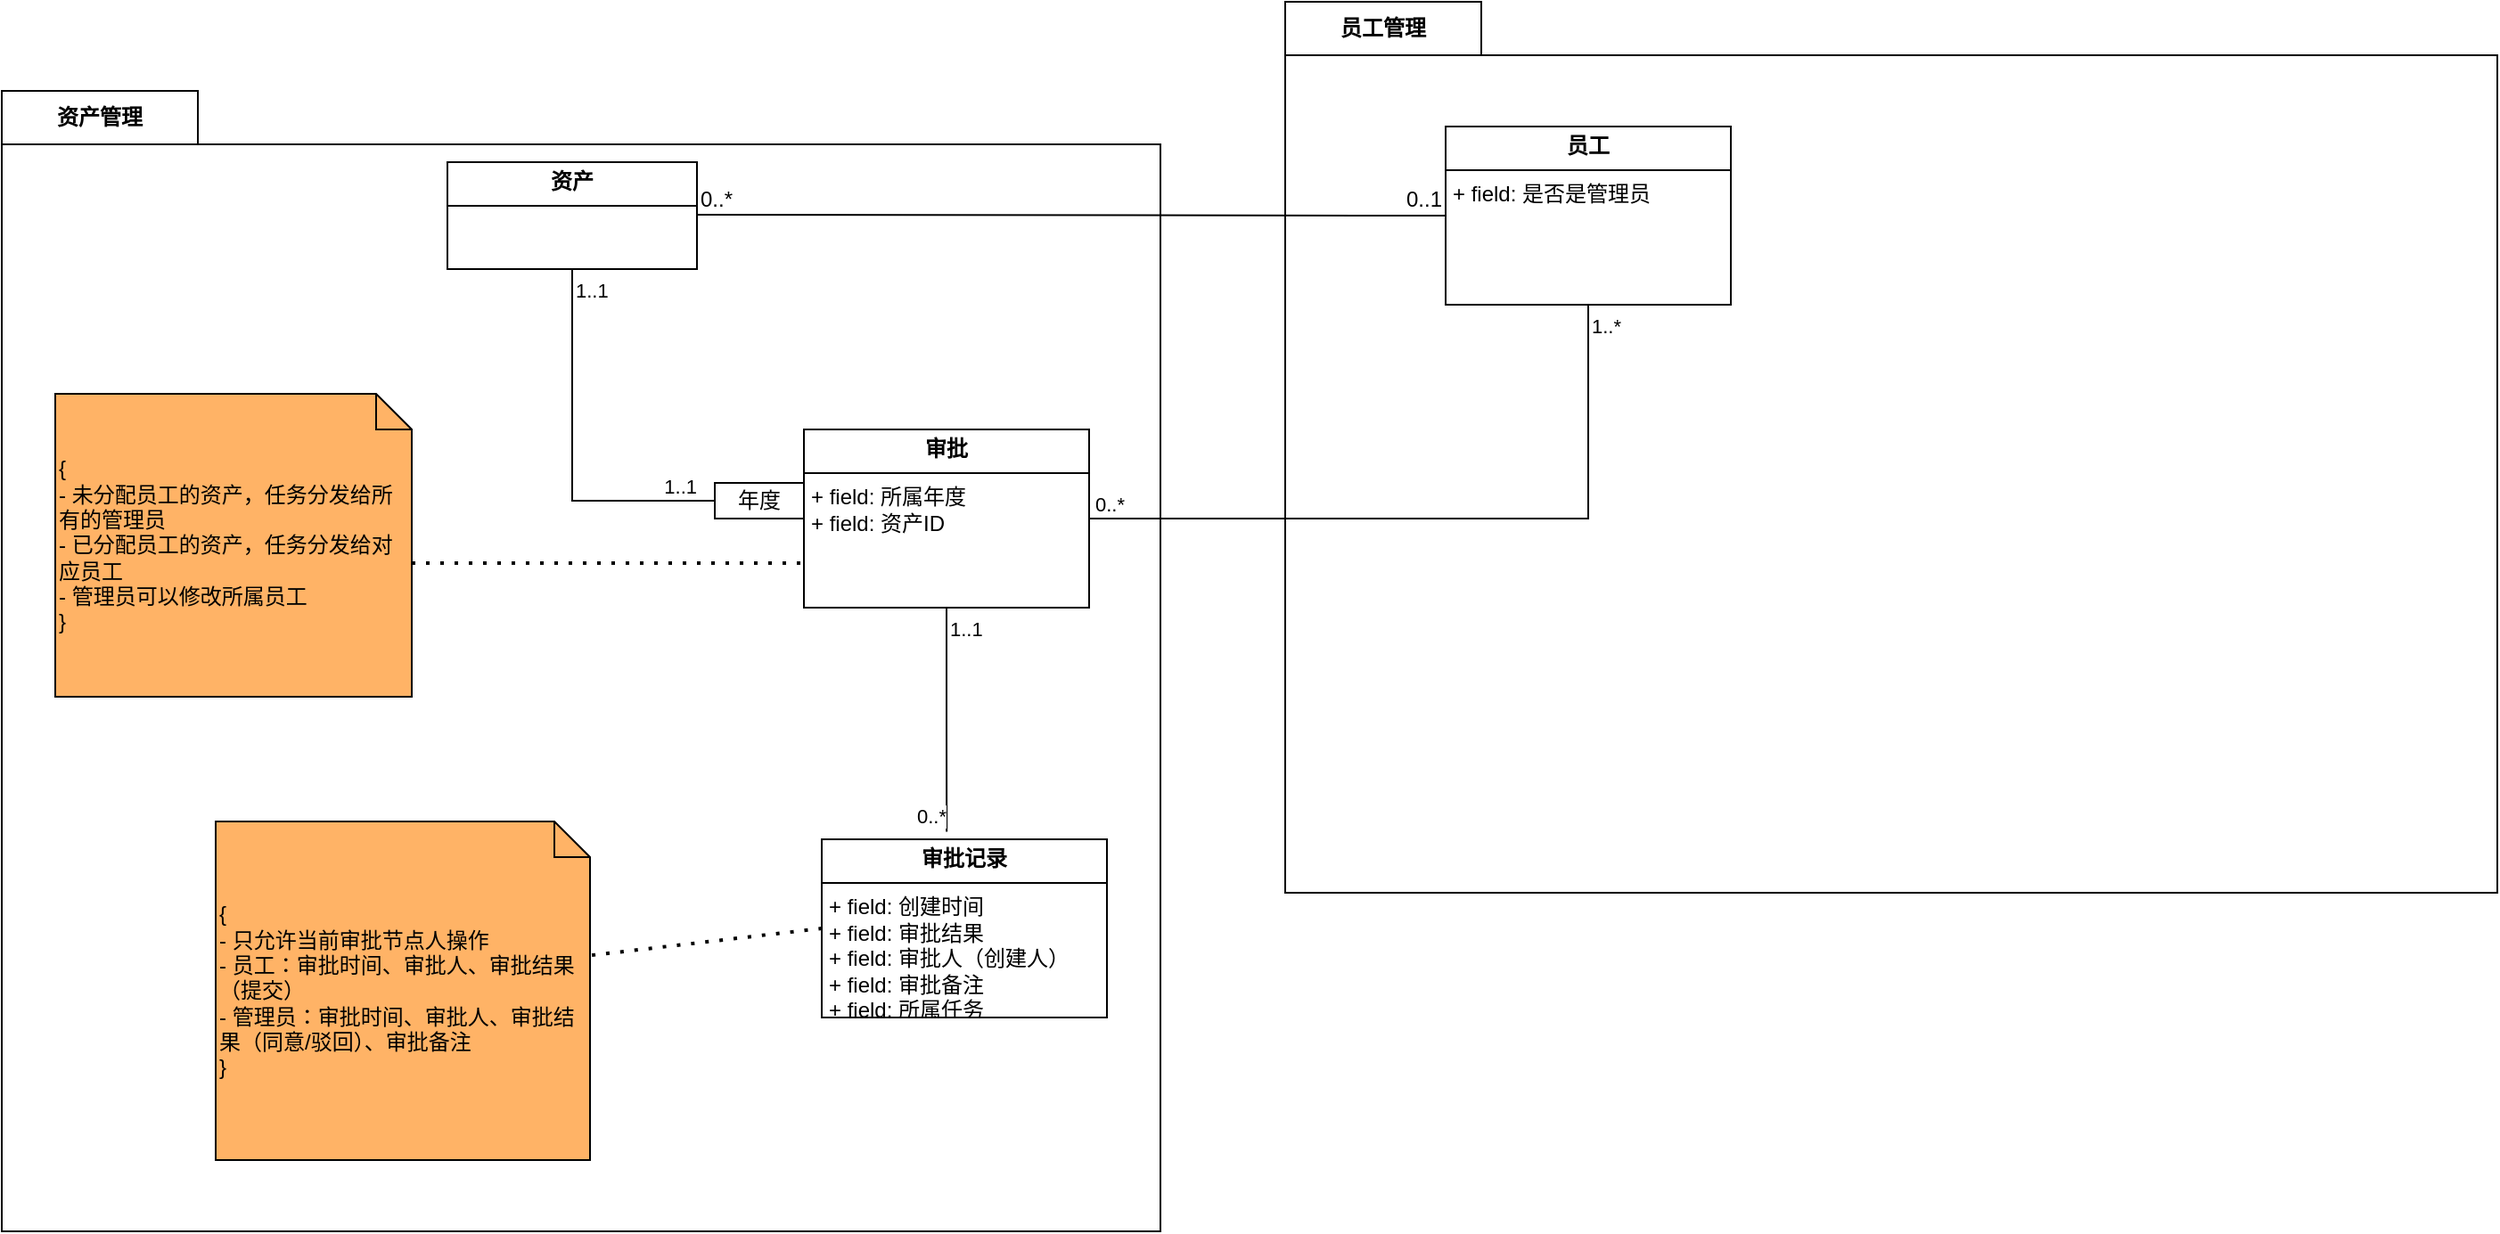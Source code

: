 <mxfile version="24.7.17" pages="2">
  <diagram name="第 1 页" id="HkCXEryovkH5yCkFwr_9">
    <mxGraphModel dx="1461" dy="723" grid="1" gridSize="10" guides="1" tooltips="1" connect="1" arrows="1" fold="1" page="1" pageScale="1" pageWidth="1920" pageHeight="1200" math="0" shadow="0">
      <root>
        <mxCell id="0" />
        <mxCell id="1" parent="0" />
        <mxCell id="a4f9nEHsM2PYJKxp3DLD-5" value="员工管理" style="shape=folder;fontStyle=1;tabWidth=110;tabHeight=30;tabPosition=left;html=1;boundedLbl=1;labelInHeader=1;container=1;collapsible=0;whiteSpace=wrap;" vertex="1" parent="1">
          <mxGeometry x="800" y="380" width="680" height="500" as="geometry" />
        </mxCell>
        <mxCell id="a4f9nEHsM2PYJKxp3DLD-6" value="" style="html=1;strokeColor=none;resizeWidth=1;resizeHeight=1;fillColor=none;part=1;connectable=0;allowArrows=0;deletable=0;whiteSpace=wrap;" vertex="1" parent="a4f9nEHsM2PYJKxp3DLD-5">
          <mxGeometry width="680" height="470" relative="1" as="geometry">
            <mxPoint y="30" as="offset" />
          </mxGeometry>
        </mxCell>
        <mxCell id="C_rzYDeLXKhvqAaN4_oM-1" value="&lt;p style=&quot;text-align: center; margin: 4px 0px 0px;&quot;&gt;&lt;span style=&quot;background-color: initial; text-align: left;&quot;&gt;&lt;b&gt;员工&lt;/b&gt;&lt;/span&gt;&lt;span style=&quot;color: rgba(0, 0, 0, 0); font-family: monospace; font-size: 0px; text-wrap: nowrap; background-color: initial; text-align: left;&quot;&gt;%3CmxGraphModel%3E%3Croot%3E%3CmxCell%20id%3D%220%22%2F%3E%3CmxCell%20id%3D%221%22%20parent%3D%220%22%2F%3E%3CmxCell%20id%3D%222%22%20value%3D%22%26lt%3Bp%20style%3D%26quot%3Bmargin%3A0px%3Bmargin-top%3A4px%3Btext-align%3Acenter%3B%26quot%3B%26gt%3B%26lt%3Bb%26gt%3B%E8%B5%84%E4%BA%A7%26lt%3B%2Fb%26gt%3B%26lt%3B%2Fp%26gt%3B%26lt%3Bhr%20size%3D%26quot%3B1%26quot%3B%20style%3D%26quot%3Bborder-style%3Asolid%3B%26quot%3B%26gt%3B%26lt%3Bdiv%20style%3D%26quot%3Bheight%3A2px%3B%26quot%3B%26gt%3B%26lt%3B%2Fdiv%26gt%3B%22%20style%3D%22verticalAlign%3Dtop%3Balign%3Dleft%3Boverflow%3Dfill%3Bhtml%3D1%3BwhiteSpace%3Dwrap%3B%22%20vertex%3D%221%22%20parent%3D%221%22%3E%3CmxGeometry%20x%3D%22330%22%20y%3D%22470%22%20width%3D%22140%22%20height%3D%2260%22%20as%3D%22geometry%22%2F%3E%3C%2FmxCell%3E%3C%2Froot%3E%3C%2FmxGraphModel%3E&lt;/span&gt;&lt;/p&gt;&lt;hr size=&quot;1&quot; style=&quot;border-style:solid;&quot;&gt;&lt;p style=&quot;margin:0px;margin-left:4px;&quot;&gt;&lt;span style=&quot;background-color: initial;&quot;&gt;+ field: 是否是管理员&lt;/span&gt;&lt;/p&gt;" style="verticalAlign=top;align=left;overflow=fill;html=1;whiteSpace=wrap;" vertex="1" parent="a4f9nEHsM2PYJKxp3DLD-5">
          <mxGeometry x="90" y="70" width="160" height="100" as="geometry" />
        </mxCell>
        <mxCell id="a4f9nEHsM2PYJKxp3DLD-3" value="资产管理" style="shape=folder;fontStyle=1;tabWidth=110;tabHeight=30;tabPosition=left;html=1;boundedLbl=1;labelInHeader=1;container=1;collapsible=0;whiteSpace=wrap;" vertex="1" parent="1">
          <mxGeometry x="80" y="430" width="650" height="640" as="geometry" />
        </mxCell>
        <mxCell id="a4f9nEHsM2PYJKxp3DLD-4" value="" style="html=1;strokeColor=none;resizeWidth=1;resizeHeight=1;fillColor=none;part=1;connectable=0;allowArrows=0;deletable=0;whiteSpace=wrap;" vertex="1" parent="a4f9nEHsM2PYJKxp3DLD-3">
          <mxGeometry width="650" height="610" relative="1" as="geometry">
            <mxPoint y="30" as="offset" />
          </mxGeometry>
        </mxCell>
        <mxCell id="YWx1aCmsJX0AzAvw_LsL-26" value="&lt;p style=&quot;margin:0px;margin-top:4px;text-align:center;&quot;&gt;&lt;b&gt;资产&lt;/b&gt;&lt;/p&gt;&lt;hr size=&quot;1&quot; style=&quot;border-style:solid;&quot;&gt;&lt;div style=&quot;height:2px;&quot;&gt;&lt;/div&gt;" style="verticalAlign=top;align=left;overflow=fill;html=1;whiteSpace=wrap;" parent="1" vertex="1">
          <mxGeometry x="330" y="470" width="140" height="60" as="geometry" />
        </mxCell>
        <mxCell id="YWx1aCmsJX0AzAvw_LsL-31" value="" style="endArrow=none;html=1;rounded=0;entryX=0;entryY=0.5;entryDx=0;entryDy=0;" parent="1" target="C_rzYDeLXKhvqAaN4_oM-1" edge="1">
          <mxGeometry relative="1" as="geometry">
            <mxPoint x="470" y="499.5" as="sourcePoint" />
            <mxPoint x="870" y="500" as="targetPoint" />
          </mxGeometry>
        </mxCell>
        <mxCell id="YWx1aCmsJX0AzAvw_LsL-32" value="0..*" style="resizable=0;html=1;whiteSpace=wrap;align=left;verticalAlign=bottom;" parent="YWx1aCmsJX0AzAvw_LsL-31" connectable="0" vertex="1">
          <mxGeometry x="-1" relative="1" as="geometry" />
        </mxCell>
        <mxCell id="YWx1aCmsJX0AzAvw_LsL-33" value="0..1" style="resizable=0;html=1;whiteSpace=wrap;align=right;verticalAlign=bottom;" parent="YWx1aCmsJX0AzAvw_LsL-31" connectable="0" vertex="1">
          <mxGeometry x="1" relative="1" as="geometry" />
        </mxCell>
        <mxCell id="YWx1aCmsJX0AzAvw_LsL-41" value="&lt;p style=&quot;text-align: center; margin: 4px 0px 0px;&quot;&gt;&lt;span style=&quot;background-color: initial; text-align: left;&quot;&gt;&lt;b&gt;审批&lt;/b&gt;&lt;/span&gt;&lt;span style=&quot;color: rgba(0, 0, 0, 0); font-family: monospace; font-size: 0px; text-wrap: nowrap; background-color: initial; text-align: left;&quot;&gt;%3CmxGraphModel%3E%3Croot%3E%3CmxCell%20id%3D%220%22%2F%3E%3CmxCell%20id%3D%221%22%20parent%3D%220%22%2F%3E%3CmxCell%20id%3D%222%22%20value%3D%22%26lt%3Bp%20style%3D%26quot%3Bmargin%3A0px%3Bmargin-top%3A4px%3Btext-align%3Acenter%3B%26quot%3B%26gt%3B%26lt%3Bb%26gt%3B%E8%B5%84%E4%BA%A7%26lt%3B%2Fb%26gt%3B%26lt%3B%2Fp%26gt%3B%26lt%3Bhr%20size%3D%26quot%3B1%26quot%3B%20style%3D%26quot%3Bborder-style%3Asolid%3B%26quot%3B%26gt%3B%26lt%3Bdiv%20style%3D%26quot%3Bheight%3A2px%3B%26quot%3B%26gt%3B%26lt%3B%2Fdiv%26gt%3B%22%20style%3D%22verticalAlign%3Dtop%3Balign%3Dleft%3Boverflow%3Dfill%3Bhtml%3D1%3BwhiteSpace%3Dwrap%3B%22%20vertex%3D%221%22%20parent%3D%221%22%3E%3CmxGeometry%20x%3D%22330%22%20y%3D%22470%22%20width%3D%22140%22%20height%3D%2260%22%20as%3D%22geometry%22%2F%3E%3C%2FmxCell%3E%3C%2Froot%3E%3C%2FmxGraphModel%3E&lt;/span&gt;&lt;/p&gt;&lt;hr size=&quot;1&quot; style=&quot;border-style:solid;&quot;&gt;&lt;p style=&quot;margin:0px;margin-left:4px;&quot;&gt;&lt;span style=&quot;background-color: initial;&quot;&gt;+ field: 所属年度&lt;/span&gt;&lt;br&gt;&lt;/p&gt;&lt;p style=&quot;margin:0px;margin-left:4px;&quot;&gt;+ field: 资产ID&lt;/p&gt;" style="verticalAlign=top;align=left;overflow=fill;html=1;whiteSpace=wrap;" parent="1" vertex="1">
          <mxGeometry x="530" y="620" width="160" height="100" as="geometry" />
        </mxCell>
        <mxCell id="YWx1aCmsJX0AzAvw_LsL-42" value="" style="endArrow=none;html=1;edgeStyle=orthogonalEdgeStyle;rounded=0;exitX=0.5;exitY=1;exitDx=0;exitDy=0;entryX=0;entryY=0.5;entryDx=0;entryDy=0;" parent="1" source="YWx1aCmsJX0AzAvw_LsL-26" target="YWx1aCmsJX0AzAvw_LsL-52" edge="1">
          <mxGeometry relative="1" as="geometry">
            <mxPoint x="500" y="650" as="sourcePoint" />
            <mxPoint x="430" y="700" as="targetPoint" />
          </mxGeometry>
        </mxCell>
        <mxCell id="YWx1aCmsJX0AzAvw_LsL-43" value="1..1" style="edgeLabel;resizable=0;html=1;align=left;verticalAlign=bottom;" parent="YWx1aCmsJX0AzAvw_LsL-42" connectable="0" vertex="1">
          <mxGeometry x="-1" relative="1" as="geometry">
            <mxPoint y="20" as="offset" />
          </mxGeometry>
        </mxCell>
        <mxCell id="YWx1aCmsJX0AzAvw_LsL-44" value="1..1" style="edgeLabel;resizable=0;html=1;align=right;verticalAlign=bottom;" parent="YWx1aCmsJX0AzAvw_LsL-42" connectable="0" vertex="1">
          <mxGeometry x="1" relative="1" as="geometry">
            <mxPoint x="-10" as="offset" />
          </mxGeometry>
        </mxCell>
        <mxCell id="YWx1aCmsJX0AzAvw_LsL-46" value="&lt;p style=&quot;margin:0px;margin-top:4px;text-align:center;&quot;&gt;&lt;b&gt;审批记录&lt;/b&gt;&lt;/p&gt;&lt;hr size=&quot;1&quot; style=&quot;border-style:solid;&quot;&gt;&lt;p style=&quot;margin:0px;margin-left:4px;&quot;&gt;+ field: 创建时间&lt;/p&gt;&lt;p style=&quot;margin:0px;margin-left:4px;&quot;&gt;+ field: 审批结果&lt;/p&gt;&lt;p style=&quot;margin:0px;margin-left:4px;&quot;&gt;+ field: 审批人（创建人）&lt;/p&gt;&lt;p style=&quot;margin:0px;margin-left:4px;&quot;&gt;+ field: 审批备注&lt;/p&gt;&lt;p style=&quot;margin:0px;margin-left:4px;&quot;&gt;+ field: 所属任务&lt;/p&gt;" style="verticalAlign=top;align=left;overflow=fill;html=1;whiteSpace=wrap;" parent="1" vertex="1">
          <mxGeometry x="540" y="850" width="160" height="100" as="geometry" />
        </mxCell>
        <mxCell id="YWx1aCmsJX0AzAvw_LsL-47" value="" style="endArrow=none;html=1;edgeStyle=orthogonalEdgeStyle;rounded=0;exitX=0.5;exitY=1;exitDx=0;exitDy=0;entryX=0.438;entryY=-0.043;entryDx=0;entryDy=0;entryPerimeter=0;" parent="1" source="YWx1aCmsJX0AzAvw_LsL-41" target="YWx1aCmsJX0AzAvw_LsL-46" edge="1">
          <mxGeometry relative="1" as="geometry">
            <mxPoint x="500" y="650" as="sourcePoint" />
            <mxPoint x="660" y="650" as="targetPoint" />
          </mxGeometry>
        </mxCell>
        <mxCell id="YWx1aCmsJX0AzAvw_LsL-48" value="1..1" style="edgeLabel;resizable=0;html=1;align=left;verticalAlign=bottom;" parent="YWx1aCmsJX0AzAvw_LsL-47" connectable="0" vertex="1">
          <mxGeometry x="-1" relative="1" as="geometry">
            <mxPoint y="20" as="offset" />
          </mxGeometry>
        </mxCell>
        <mxCell id="YWx1aCmsJX0AzAvw_LsL-49" value="0..*" style="edgeLabel;resizable=0;html=1;align=right;verticalAlign=bottom;" parent="YWx1aCmsJX0AzAvw_LsL-47" connectable="0" vertex="1">
          <mxGeometry x="1" relative="1" as="geometry" />
        </mxCell>
        <mxCell id="YWx1aCmsJX0AzAvw_LsL-50" value="{&lt;div&gt;- 只允许当前审批节点人操作&lt;br&gt;&lt;div&gt;&lt;span style=&quot;background-color: initial;&quot;&gt;- 员工：审批时间、审批人、审批结果（提交）&lt;/span&gt;&lt;/div&gt;&lt;div&gt;- 管理员：审批时间、审批人、审批结果（同意/驳回）、审批备注&lt;/div&gt;&lt;div&gt;}&lt;/div&gt;&lt;/div&gt;" style="shape=note;size=20;whiteSpace=wrap;html=1;align=left;fillColor=#FFB366;" parent="1" vertex="1">
          <mxGeometry x="200" y="840" width="210" height="190" as="geometry" />
        </mxCell>
        <mxCell id="YWx1aCmsJX0AzAvw_LsL-51" value="" style="endArrow=none;dashed=1;html=1;dashPattern=1 3;strokeWidth=2;rounded=0;exitX=1.005;exitY=0.395;exitDx=0;exitDy=0;exitPerimeter=0;entryX=0;entryY=0.5;entryDx=0;entryDy=0;" parent="1" source="YWx1aCmsJX0AzAvw_LsL-50" target="YWx1aCmsJX0AzAvw_LsL-46" edge="1">
          <mxGeometry width="50" height="50" relative="1" as="geometry">
            <mxPoint x="430" y="790" as="sourcePoint" />
            <mxPoint x="480" y="740" as="targetPoint" />
          </mxGeometry>
        </mxCell>
        <mxCell id="YWx1aCmsJX0AzAvw_LsL-52" value="年度" style="rounded=0;whiteSpace=wrap;html=1;" parent="1" vertex="1">
          <mxGeometry x="480" y="650" width="50" height="20" as="geometry" />
        </mxCell>
        <mxCell id="YWx1aCmsJX0AzAvw_LsL-60" value="" style="endArrow=none;html=1;edgeStyle=orthogonalEdgeStyle;rounded=0;entryX=1;entryY=0.5;entryDx=0;entryDy=0;exitX=0.5;exitY=1;exitDx=0;exitDy=0;" parent="1" source="C_rzYDeLXKhvqAaN4_oM-1" target="YWx1aCmsJX0AzAvw_LsL-41" edge="1">
          <mxGeometry relative="1" as="geometry">
            <mxPoint x="779.5" y="595" as="sourcePoint" />
            <mxPoint x="859.5" y="725" as="targetPoint" />
          </mxGeometry>
        </mxCell>
        <mxCell id="YWx1aCmsJX0AzAvw_LsL-61" value="1..*" style="edgeLabel;resizable=0;html=1;align=left;verticalAlign=bottom;" parent="YWx1aCmsJX0AzAvw_LsL-60" connectable="0" vertex="1">
          <mxGeometry x="-1" relative="1" as="geometry">
            <mxPoint y="20" as="offset" />
          </mxGeometry>
        </mxCell>
        <mxCell id="YWx1aCmsJX0AzAvw_LsL-62" value="0..*" style="edgeLabel;resizable=0;html=1;align=right;verticalAlign=bottom;" parent="YWx1aCmsJX0AzAvw_LsL-60" connectable="0" vertex="1">
          <mxGeometry x="1" relative="1" as="geometry">
            <mxPoint x="20" as="offset" />
          </mxGeometry>
        </mxCell>
        <mxCell id="YWx1aCmsJX0AzAvw_LsL-63" value="{&lt;div&gt;- 未分配员工的资产，任务分发给所有的管理员&lt;/div&gt;&lt;div&gt;- 已分配员工的资产，任务分发给对应员工&lt;/div&gt;&lt;div&gt;- 管理员可以修改所属员工&lt;br&gt;&lt;div&gt;}&lt;/div&gt;&lt;/div&gt;" style="shape=note;size=20;whiteSpace=wrap;html=1;align=left;fillColor=#FFB366;" parent="1" vertex="1">
          <mxGeometry x="110" y="600" width="200" height="170" as="geometry" />
        </mxCell>
        <mxCell id="YWx1aCmsJX0AzAvw_LsL-65" value="" style="endArrow=none;dashed=1;html=1;dashPattern=1 3;strokeWidth=2;rounded=0;exitX=0;exitY=0;exitDx=200;exitDy=95;exitPerimeter=0;entryX=0;entryY=0.75;entryDx=0;entryDy=0;" parent="1" source="YWx1aCmsJX0AzAvw_LsL-63" target="YWx1aCmsJX0AzAvw_LsL-41" edge="1">
          <mxGeometry width="50" height="50" relative="1" as="geometry">
            <mxPoint x="360" y="740" as="sourcePoint" />
            <mxPoint x="490" y="740" as="targetPoint" />
          </mxGeometry>
        </mxCell>
      </root>
    </mxGraphModel>
  </diagram>
  <diagram id="IWewjX2Lba5OPmslcB_i" name="第 2 页">
    <mxGraphModel dx="1461" dy="723" grid="1" gridSize="10" guides="1" tooltips="1" connect="1" arrows="1" fold="1" page="1" pageScale="1" pageWidth="1920" pageHeight="1200" math="0" shadow="0">
      <root>
        <mxCell id="0" />
        <mxCell id="1" parent="0" />
        <mxCell id="lWn4OPEoiWZtp-ywokHI-43" value="asset" style="shape=table;startSize=30;container=1;collapsible=1;childLayout=tableLayout;fixedRows=1;rowLines=0;fontStyle=1;align=center;resizeLast=1;html=1;" vertex="1" parent="1">
          <mxGeometry x="640" y="60" width="300" height="240" as="geometry" />
        </mxCell>
        <mxCell id="lWn4OPEoiWZtp-ywokHI-44" value="" style="shape=tableRow;horizontal=0;startSize=0;swimlaneHead=0;swimlaneBody=0;fillColor=none;collapsible=0;dropTarget=0;points=[[0,0.5],[1,0.5]];portConstraint=eastwest;top=0;left=0;right=0;bottom=1;" vertex="1" parent="lWn4OPEoiWZtp-ywokHI-43">
          <mxGeometry y="30" width="300" height="30" as="geometry" />
        </mxCell>
        <mxCell id="lWn4OPEoiWZtp-ywokHI-45" value="PK" style="shape=partialRectangle;connectable=0;fillColor=none;top=0;left=0;bottom=0;right=0;fontStyle=1;overflow=hidden;whiteSpace=wrap;html=1;" vertex="1" parent="lWn4OPEoiWZtp-ywokHI-44">
          <mxGeometry width="30" height="30" as="geometry">
            <mxRectangle width="30" height="30" as="alternateBounds" />
          </mxGeometry>
        </mxCell>
        <mxCell id="lWn4OPEoiWZtp-ywokHI-46" value="id" style="shape=partialRectangle;connectable=0;fillColor=none;top=0;left=0;bottom=0;right=0;align=left;spacingLeft=6;fontStyle=5;overflow=hidden;whiteSpace=wrap;html=1;" vertex="1" parent="lWn4OPEoiWZtp-ywokHI-44">
          <mxGeometry x="30" width="270" height="30" as="geometry">
            <mxRectangle width="270" height="30" as="alternateBounds" />
          </mxGeometry>
        </mxCell>
        <mxCell id="lWn4OPEoiWZtp-ywokHI-47" value="" style="shape=tableRow;horizontal=0;startSize=0;swimlaneHead=0;swimlaneBody=0;fillColor=none;collapsible=0;dropTarget=0;points=[[0,0.5],[1,0.5]];portConstraint=eastwest;top=0;left=0;right=0;bottom=0;" vertex="1" parent="lWn4OPEoiWZtp-ywokHI-43">
          <mxGeometry y="60" width="300" height="30" as="geometry" />
        </mxCell>
        <mxCell id="lWn4OPEoiWZtp-ywokHI-48" value="" style="shape=partialRectangle;connectable=0;fillColor=none;top=0;left=0;bottom=0;right=0;editable=1;overflow=hidden;whiteSpace=wrap;html=1;" vertex="1" parent="lWn4OPEoiWZtp-ywokHI-47">
          <mxGeometry width="30" height="30" as="geometry">
            <mxRectangle width="30" height="30" as="alternateBounds" />
          </mxGeometry>
        </mxCell>
        <mxCell id="lWn4OPEoiWZtp-ywokHI-49" value="code&lt;span style=&quot;white-space: pre;&quot;&gt;&#x9;&lt;/span&gt;&lt;span style=&quot;white-space: pre;&quot;&gt;&#x9;&lt;/span&gt;&lt;span style=&quot;white-space: pre;&quot;&gt;&#x9;&lt;/span&gt;varchar(30)&lt;span style=&quot;white-space: pre;&quot;&gt;&#x9;&lt;/span&gt;NOT NULL" style="shape=partialRectangle;connectable=0;fillColor=none;top=0;left=0;bottom=0;right=0;align=left;spacingLeft=6;overflow=hidden;whiteSpace=wrap;html=1;" vertex="1" parent="lWn4OPEoiWZtp-ywokHI-47">
          <mxGeometry x="30" width="270" height="30" as="geometry">
            <mxRectangle width="270" height="30" as="alternateBounds" />
          </mxGeometry>
        </mxCell>
        <mxCell id="lWn4OPEoiWZtp-ywokHI-50" value="" style="shape=tableRow;horizontal=0;startSize=0;swimlaneHead=0;swimlaneBody=0;fillColor=none;collapsible=0;dropTarget=0;points=[[0,0.5],[1,0.5]];portConstraint=eastwest;top=0;left=0;right=0;bottom=0;" vertex="1" parent="lWn4OPEoiWZtp-ywokHI-43">
          <mxGeometry y="90" width="300" height="30" as="geometry" />
        </mxCell>
        <mxCell id="lWn4OPEoiWZtp-ywokHI-51" value="FK" style="shape=partialRectangle;connectable=0;fillColor=none;top=0;left=0;bottom=0;right=0;editable=1;overflow=hidden;whiteSpace=wrap;html=1;" vertex="1" parent="lWn4OPEoiWZtp-ywokHI-50">
          <mxGeometry width="30" height="30" as="geometry">
            <mxRectangle width="30" height="30" as="alternateBounds" />
          </mxGeometry>
        </mxCell>
        <mxCell id="lWn4OPEoiWZtp-ywokHI-52" value="emp_id&lt;span style=&quot;white-space: pre;&quot;&gt;&#x9;&lt;/span&gt;&lt;span style=&quot;white-space: pre;&quot;&gt;&#x9;&lt;/span&gt;&lt;span style=&quot;white-space: pre;&quot;&gt;&#x9;&lt;/span&gt;int&lt;span style=&quot;white-space: pre;&quot;&gt;&#x9;&lt;/span&gt;&lt;span style=&quot;white-space: pre;&quot;&gt;&#x9;&lt;/span&gt;&lt;span style=&quot;white-space: pre;&quot;&gt;&#x9;&lt;/span&gt;NOT NULL" style="shape=partialRectangle;connectable=0;fillColor=none;top=0;left=0;bottom=0;right=0;align=left;spacingLeft=6;overflow=hidden;whiteSpace=wrap;html=1;" vertex="1" parent="lWn4OPEoiWZtp-ywokHI-50">
          <mxGeometry x="30" width="270" height="30" as="geometry">
            <mxRectangle width="270" height="30" as="alternateBounds" />
          </mxGeometry>
        </mxCell>
        <mxCell id="lWn4OPEoiWZtp-ywokHI-62" value="" style="shape=tableRow;horizontal=0;startSize=0;swimlaneHead=0;swimlaneBody=0;fillColor=none;collapsible=0;dropTarget=0;points=[[0,0.5],[1,0.5]];portConstraint=eastwest;top=0;left=0;right=0;bottom=0;" vertex="1" parent="lWn4OPEoiWZtp-ywokHI-43">
          <mxGeometry y="120" width="300" height="30" as="geometry" />
        </mxCell>
        <mxCell id="lWn4OPEoiWZtp-ywokHI-63" value="" style="shape=partialRectangle;connectable=0;fillColor=none;top=0;left=0;bottom=0;right=0;editable=1;overflow=hidden;whiteSpace=wrap;html=1;" vertex="1" parent="lWn4OPEoiWZtp-ywokHI-62">
          <mxGeometry width="30" height="30" as="geometry">
            <mxRectangle width="30" height="30" as="alternateBounds" />
          </mxGeometry>
        </mxCell>
        <mxCell id="lWn4OPEoiWZtp-ywokHI-64" value="created_at&lt;span style=&quot;white-space: pre;&quot;&gt;&#x9;&lt;/span&gt;&lt;span style=&quot;white-space: pre;&quot;&gt;&#x9;&lt;/span&gt;datetime&lt;span style=&quot;white-space: pre;&quot;&gt;&#x9;&lt;/span&gt;&lt;span style=&quot;white-space: pre;&quot;&gt;&#x9;&lt;/span&gt;NOT NULL" style="shape=partialRectangle;connectable=0;fillColor=none;top=0;left=0;bottom=0;right=0;align=left;spacingLeft=6;overflow=hidden;whiteSpace=wrap;html=1;" vertex="1" parent="lWn4OPEoiWZtp-ywokHI-62">
          <mxGeometry x="30" width="270" height="30" as="geometry">
            <mxRectangle width="270" height="30" as="alternateBounds" />
          </mxGeometry>
        </mxCell>
        <mxCell id="lWn4OPEoiWZtp-ywokHI-65" value="" style="shape=tableRow;horizontal=0;startSize=0;swimlaneHead=0;swimlaneBody=0;fillColor=none;collapsible=0;dropTarget=0;points=[[0,0.5],[1,0.5]];portConstraint=eastwest;top=0;left=0;right=0;bottom=0;" vertex="1" parent="lWn4OPEoiWZtp-ywokHI-43">
          <mxGeometry y="150" width="300" height="30" as="geometry" />
        </mxCell>
        <mxCell id="lWn4OPEoiWZtp-ywokHI-66" value="" style="shape=partialRectangle;connectable=0;fillColor=none;top=0;left=0;bottom=0;right=0;editable=1;overflow=hidden;whiteSpace=wrap;html=1;" vertex="1" parent="lWn4OPEoiWZtp-ywokHI-65">
          <mxGeometry width="30" height="30" as="geometry">
            <mxRectangle width="30" height="30" as="alternateBounds" />
          </mxGeometry>
        </mxCell>
        <mxCell id="lWn4OPEoiWZtp-ywokHI-67" value="created_by&lt;span style=&quot;white-space: pre;&quot;&gt;&#x9;&lt;/span&gt;&lt;span style=&quot;white-space: pre;&quot;&gt;&#x9;&lt;/span&gt;int&lt;span style=&quot;white-space: pre;&quot;&gt;&#x9;&lt;/span&gt;&lt;span style=&quot;white-space: pre;&quot;&gt;&#x9;&lt;/span&gt;&lt;span style=&quot;white-space: pre;&quot;&gt;&#x9;&lt;/span&gt;NOT NULL" style="shape=partialRectangle;connectable=0;fillColor=none;top=0;left=0;bottom=0;right=0;align=left;spacingLeft=6;overflow=hidden;whiteSpace=wrap;html=1;" vertex="1" parent="lWn4OPEoiWZtp-ywokHI-65">
          <mxGeometry x="30" width="270" height="30" as="geometry">
            <mxRectangle width="270" height="30" as="alternateBounds" />
          </mxGeometry>
        </mxCell>
        <mxCell id="lWn4OPEoiWZtp-ywokHI-59" value="" style="shape=tableRow;horizontal=0;startSize=0;swimlaneHead=0;swimlaneBody=0;fillColor=none;collapsible=0;dropTarget=0;points=[[0,0.5],[1,0.5]];portConstraint=eastwest;top=0;left=0;right=0;bottom=0;" vertex="1" parent="lWn4OPEoiWZtp-ywokHI-43">
          <mxGeometry y="180" width="300" height="30" as="geometry" />
        </mxCell>
        <mxCell id="lWn4OPEoiWZtp-ywokHI-60" value="" style="shape=partialRectangle;connectable=0;fillColor=none;top=0;left=0;bottom=0;right=0;editable=1;overflow=hidden;whiteSpace=wrap;html=1;" vertex="1" parent="lWn4OPEoiWZtp-ywokHI-59">
          <mxGeometry width="30" height="30" as="geometry">
            <mxRectangle width="30" height="30" as="alternateBounds" />
          </mxGeometry>
        </mxCell>
        <mxCell id="lWn4OPEoiWZtp-ywokHI-61" value="last_updated_at&lt;span style=&quot;white-space: pre;&quot;&gt;&#x9;&lt;/span&gt;datetime" style="shape=partialRectangle;connectable=0;fillColor=none;top=0;left=0;bottom=0;right=0;align=left;spacingLeft=6;overflow=hidden;whiteSpace=wrap;html=1;" vertex="1" parent="lWn4OPEoiWZtp-ywokHI-59">
          <mxGeometry x="30" width="270" height="30" as="geometry">
            <mxRectangle width="270" height="30" as="alternateBounds" />
          </mxGeometry>
        </mxCell>
        <mxCell id="lWn4OPEoiWZtp-ywokHI-53" value="" style="shape=tableRow;horizontal=0;startSize=0;swimlaneHead=0;swimlaneBody=0;fillColor=none;collapsible=0;dropTarget=0;points=[[0,0.5],[1,0.5]];portConstraint=eastwest;top=0;left=0;right=0;bottom=0;" vertex="1" parent="lWn4OPEoiWZtp-ywokHI-43">
          <mxGeometry y="210" width="300" height="30" as="geometry" />
        </mxCell>
        <mxCell id="lWn4OPEoiWZtp-ywokHI-54" value="" style="shape=partialRectangle;connectable=0;fillColor=none;top=0;left=0;bottom=0;right=0;editable=1;overflow=hidden;whiteSpace=wrap;html=1;" vertex="1" parent="lWn4OPEoiWZtp-ywokHI-53">
          <mxGeometry width="30" height="30" as="geometry">
            <mxRectangle width="30" height="30" as="alternateBounds" />
          </mxGeometry>
        </mxCell>
        <mxCell id="lWn4OPEoiWZtp-ywokHI-55" value="last_updated_by&lt;span style=&quot;white-space: pre;&quot;&gt;&#x9;&lt;/span&gt;int" style="shape=partialRectangle;connectable=0;fillColor=none;top=0;left=0;bottom=0;right=0;align=left;spacingLeft=6;overflow=hidden;whiteSpace=wrap;html=1;" vertex="1" parent="lWn4OPEoiWZtp-ywokHI-53">
          <mxGeometry x="30" width="270" height="30" as="geometry">
            <mxRectangle width="270" height="30" as="alternateBounds" />
          </mxGeometry>
        </mxCell>
        <mxCell id="lWn4OPEoiWZtp-ywokHI-56" value="" style="shape=tableRow;horizontal=0;startSize=0;swimlaneHead=0;swimlaneBody=0;fillColor=none;collapsible=0;dropTarget=0;points=[[0,0.5],[1,0.5]];portConstraint=eastwest;top=0;left=0;right=0;bottom=0;" vertex="1" parent="1">
          <mxGeometry x="650" y="200" width="180" height="30" as="geometry" />
        </mxCell>
        <mxCell id="lWn4OPEoiWZtp-ywokHI-57" value="" style="shape=partialRectangle;connectable=0;fillColor=none;top=0;left=0;bottom=0;right=0;editable=1;overflow=hidden;whiteSpace=wrap;html=1;" vertex="1" parent="lWn4OPEoiWZtp-ywokHI-56">
          <mxGeometry width="30" height="30" as="geometry">
            <mxRectangle width="30" height="30" as="alternateBounds" />
          </mxGeometry>
        </mxCell>
        <mxCell id="p6wWL4s2DfsrT_cUfJpf-1" value="emp" style="shape=table;startSize=30;container=1;collapsible=1;childLayout=tableLayout;fixedRows=1;rowLines=0;fontStyle=1;align=center;resizeLast=1;html=1;" vertex="1" parent="1">
          <mxGeometry x="180" y="60" width="300" height="240" as="geometry" />
        </mxCell>
        <mxCell id="p6wWL4s2DfsrT_cUfJpf-2" value="" style="shape=tableRow;horizontal=0;startSize=0;swimlaneHead=0;swimlaneBody=0;fillColor=none;collapsible=0;dropTarget=0;points=[[0,0.5],[1,0.5]];portConstraint=eastwest;top=0;left=0;right=0;bottom=1;" vertex="1" parent="p6wWL4s2DfsrT_cUfJpf-1">
          <mxGeometry y="30" width="300" height="30" as="geometry" />
        </mxCell>
        <mxCell id="p6wWL4s2DfsrT_cUfJpf-3" value="PK" style="shape=partialRectangle;connectable=0;fillColor=none;top=0;left=0;bottom=0;right=0;fontStyle=1;overflow=hidden;whiteSpace=wrap;html=1;" vertex="1" parent="p6wWL4s2DfsrT_cUfJpf-2">
          <mxGeometry width="30" height="30" as="geometry">
            <mxRectangle width="30" height="30" as="alternateBounds" />
          </mxGeometry>
        </mxCell>
        <mxCell id="p6wWL4s2DfsrT_cUfJpf-4" value="id" style="shape=partialRectangle;connectable=0;fillColor=none;top=0;left=0;bottom=0;right=0;align=left;spacingLeft=6;fontStyle=5;overflow=hidden;whiteSpace=wrap;html=1;" vertex="1" parent="p6wWL4s2DfsrT_cUfJpf-2">
          <mxGeometry x="30" width="270" height="30" as="geometry">
            <mxRectangle width="270" height="30" as="alternateBounds" />
          </mxGeometry>
        </mxCell>
        <mxCell id="p6wWL4s2DfsrT_cUfJpf-5" value="" style="shape=tableRow;horizontal=0;startSize=0;swimlaneHead=0;swimlaneBody=0;fillColor=none;collapsible=0;dropTarget=0;points=[[0,0.5],[1,0.5]];portConstraint=eastwest;top=0;left=0;right=0;bottom=0;" vertex="1" parent="p6wWL4s2DfsrT_cUfJpf-1">
          <mxGeometry y="60" width="300" height="30" as="geometry" />
        </mxCell>
        <mxCell id="p6wWL4s2DfsrT_cUfJpf-6" value="" style="shape=partialRectangle;connectable=0;fillColor=none;top=0;left=0;bottom=0;right=0;editable=1;overflow=hidden;whiteSpace=wrap;html=1;" vertex="1" parent="p6wWL4s2DfsrT_cUfJpf-5">
          <mxGeometry width="30" height="30" as="geometry">
            <mxRectangle width="30" height="30" as="alternateBounds" />
          </mxGeometry>
        </mxCell>
        <mxCell id="p6wWL4s2DfsrT_cUfJpf-7" value="username&lt;span style=&quot;white-space: pre;&quot;&gt;&#x9;&lt;/span&gt;&lt;span style=&quot;white-space: pre;&quot;&gt;&#x9;&lt;/span&gt;varchar(30)&lt;span style=&quot;white-space: pre;&quot;&gt;&#x9;&lt;/span&gt;NOT NULL" style="shape=partialRectangle;connectable=0;fillColor=none;top=0;left=0;bottom=0;right=0;align=left;spacingLeft=6;overflow=hidden;whiteSpace=wrap;html=1;" vertex="1" parent="p6wWL4s2DfsrT_cUfJpf-5">
          <mxGeometry x="30" width="270" height="30" as="geometry">
            <mxRectangle width="270" height="30" as="alternateBounds" />
          </mxGeometry>
        </mxCell>
        <mxCell id="p6wWL4s2DfsrT_cUfJpf-8" value="" style="shape=tableRow;horizontal=0;startSize=0;swimlaneHead=0;swimlaneBody=0;fillColor=none;collapsible=0;dropTarget=0;points=[[0,0.5],[1,0.5]];portConstraint=eastwest;top=0;left=0;right=0;bottom=0;" vertex="1" parent="p6wWL4s2DfsrT_cUfJpf-1">
          <mxGeometry y="90" width="300" height="30" as="geometry" />
        </mxCell>
        <mxCell id="p6wWL4s2DfsrT_cUfJpf-9" value="" style="shape=partialRectangle;connectable=0;fillColor=none;top=0;left=0;bottom=0;right=0;editable=1;overflow=hidden;whiteSpace=wrap;html=1;" vertex="1" parent="p6wWL4s2DfsrT_cUfJpf-8">
          <mxGeometry width="30" height="30" as="geometry">
            <mxRectangle width="30" height="30" as="alternateBounds" />
          </mxGeometry>
        </mxCell>
        <mxCell id="p6wWL4s2DfsrT_cUfJpf-10" value="is_admin&lt;span style=&quot;white-space: pre;&quot;&gt;&#x9;&lt;/span&gt;&lt;span style=&quot;white-space: pre;&quot;&gt;&#x9;&lt;/span&gt;&lt;span style=&quot;white-space: pre;&quot;&gt;&#x9;&lt;/span&gt;bool&lt;span style=&quot;white-space: pre;&quot;&gt;&#x9;&lt;/span&gt;&lt;span style=&quot;white-space: pre;&quot;&gt;&#x9;&lt;/span&gt;&lt;span style=&quot;white-space: pre;&quot;&gt;&#x9;&lt;/span&gt;NOT NULL" style="shape=partialRectangle;connectable=0;fillColor=none;top=0;left=0;bottom=0;right=0;align=left;spacingLeft=6;overflow=hidden;whiteSpace=wrap;html=1;" vertex="1" parent="p6wWL4s2DfsrT_cUfJpf-8">
          <mxGeometry x="30" width="270" height="30" as="geometry">
            <mxRectangle width="270" height="30" as="alternateBounds" />
          </mxGeometry>
        </mxCell>
        <mxCell id="p6wWL4s2DfsrT_cUfJpf-11" value="" style="shape=tableRow;horizontal=0;startSize=0;swimlaneHead=0;swimlaneBody=0;fillColor=none;collapsible=0;dropTarget=0;points=[[0,0.5],[1,0.5]];portConstraint=eastwest;top=0;left=0;right=0;bottom=0;" vertex="1" parent="p6wWL4s2DfsrT_cUfJpf-1">
          <mxGeometry y="120" width="300" height="30" as="geometry" />
        </mxCell>
        <mxCell id="p6wWL4s2DfsrT_cUfJpf-12" value="" style="shape=partialRectangle;connectable=0;fillColor=none;top=0;left=0;bottom=0;right=0;editable=1;overflow=hidden;whiteSpace=wrap;html=1;" vertex="1" parent="p6wWL4s2DfsrT_cUfJpf-11">
          <mxGeometry width="30" height="30" as="geometry">
            <mxRectangle width="30" height="30" as="alternateBounds" />
          </mxGeometry>
        </mxCell>
        <mxCell id="p6wWL4s2DfsrT_cUfJpf-13" value="created_at&lt;span style=&quot;white-space: pre;&quot;&gt;&#x9;&lt;/span&gt;&lt;span style=&quot;white-space: pre;&quot;&gt;&#x9;&lt;/span&gt;datetime&lt;span style=&quot;white-space: pre;&quot;&gt;&#x9;&lt;/span&gt;&lt;span style=&quot;white-space: pre;&quot;&gt;&#x9;&lt;/span&gt;NOT NULL" style="shape=partialRectangle;connectable=0;fillColor=none;top=0;left=0;bottom=0;right=0;align=left;spacingLeft=6;overflow=hidden;whiteSpace=wrap;html=1;" vertex="1" parent="p6wWL4s2DfsrT_cUfJpf-11">
          <mxGeometry x="30" width="270" height="30" as="geometry">
            <mxRectangle width="270" height="30" as="alternateBounds" />
          </mxGeometry>
        </mxCell>
        <mxCell id="p6wWL4s2DfsrT_cUfJpf-14" value="" style="shape=tableRow;horizontal=0;startSize=0;swimlaneHead=0;swimlaneBody=0;fillColor=none;collapsible=0;dropTarget=0;points=[[0,0.5],[1,0.5]];portConstraint=eastwest;top=0;left=0;right=0;bottom=0;" vertex="1" parent="p6wWL4s2DfsrT_cUfJpf-1">
          <mxGeometry y="150" width="300" height="30" as="geometry" />
        </mxCell>
        <mxCell id="p6wWL4s2DfsrT_cUfJpf-15" value="" style="shape=partialRectangle;connectable=0;fillColor=none;top=0;left=0;bottom=0;right=0;editable=1;overflow=hidden;whiteSpace=wrap;html=1;" vertex="1" parent="p6wWL4s2DfsrT_cUfJpf-14">
          <mxGeometry width="30" height="30" as="geometry">
            <mxRectangle width="30" height="30" as="alternateBounds" />
          </mxGeometry>
        </mxCell>
        <mxCell id="p6wWL4s2DfsrT_cUfJpf-16" value="created_by&lt;span style=&quot;white-space: pre;&quot;&gt;&#x9;&lt;/span&gt;&lt;span style=&quot;white-space: pre;&quot;&gt;&#x9;&lt;/span&gt;int&lt;span style=&quot;white-space: pre;&quot;&gt;&#x9;&lt;/span&gt;&lt;span style=&quot;white-space: pre;&quot;&gt;&#x9;&lt;/span&gt;&lt;span style=&quot;white-space: pre;&quot;&gt;&#x9;&lt;/span&gt;NOT NULL" style="shape=partialRectangle;connectable=0;fillColor=none;top=0;left=0;bottom=0;right=0;align=left;spacingLeft=6;overflow=hidden;whiteSpace=wrap;html=1;" vertex="1" parent="p6wWL4s2DfsrT_cUfJpf-14">
          <mxGeometry x="30" width="270" height="30" as="geometry">
            <mxRectangle width="270" height="30" as="alternateBounds" />
          </mxGeometry>
        </mxCell>
        <mxCell id="p6wWL4s2DfsrT_cUfJpf-17" value="" style="shape=tableRow;horizontal=0;startSize=0;swimlaneHead=0;swimlaneBody=0;fillColor=none;collapsible=0;dropTarget=0;points=[[0,0.5],[1,0.5]];portConstraint=eastwest;top=0;left=0;right=0;bottom=0;" vertex="1" parent="p6wWL4s2DfsrT_cUfJpf-1">
          <mxGeometry y="180" width="300" height="30" as="geometry" />
        </mxCell>
        <mxCell id="p6wWL4s2DfsrT_cUfJpf-18" value="" style="shape=partialRectangle;connectable=0;fillColor=none;top=0;left=0;bottom=0;right=0;editable=1;overflow=hidden;whiteSpace=wrap;html=1;" vertex="1" parent="p6wWL4s2DfsrT_cUfJpf-17">
          <mxGeometry width="30" height="30" as="geometry">
            <mxRectangle width="30" height="30" as="alternateBounds" />
          </mxGeometry>
        </mxCell>
        <mxCell id="p6wWL4s2DfsrT_cUfJpf-19" value="last_updated_at&lt;span style=&quot;white-space: pre;&quot;&gt;&#x9;&lt;/span&gt;datetime" style="shape=partialRectangle;connectable=0;fillColor=none;top=0;left=0;bottom=0;right=0;align=left;spacingLeft=6;overflow=hidden;whiteSpace=wrap;html=1;" vertex="1" parent="p6wWL4s2DfsrT_cUfJpf-17">
          <mxGeometry x="30" width="270" height="30" as="geometry">
            <mxRectangle width="270" height="30" as="alternateBounds" />
          </mxGeometry>
        </mxCell>
        <mxCell id="p6wWL4s2DfsrT_cUfJpf-20" value="" style="shape=tableRow;horizontal=0;startSize=0;swimlaneHead=0;swimlaneBody=0;fillColor=none;collapsible=0;dropTarget=0;points=[[0,0.5],[1,0.5]];portConstraint=eastwest;top=0;left=0;right=0;bottom=0;" vertex="1" parent="p6wWL4s2DfsrT_cUfJpf-1">
          <mxGeometry y="210" width="300" height="30" as="geometry" />
        </mxCell>
        <mxCell id="p6wWL4s2DfsrT_cUfJpf-21" value="" style="shape=partialRectangle;connectable=0;fillColor=none;top=0;left=0;bottom=0;right=0;editable=1;overflow=hidden;whiteSpace=wrap;html=1;" vertex="1" parent="p6wWL4s2DfsrT_cUfJpf-20">
          <mxGeometry width="30" height="30" as="geometry">
            <mxRectangle width="30" height="30" as="alternateBounds" />
          </mxGeometry>
        </mxCell>
        <mxCell id="p6wWL4s2DfsrT_cUfJpf-22" value="last_updated_by&lt;span style=&quot;white-space: pre;&quot;&gt;&#x9;&lt;/span&gt;int" style="shape=partialRectangle;connectable=0;fillColor=none;top=0;left=0;bottom=0;right=0;align=left;spacingLeft=6;overflow=hidden;whiteSpace=wrap;html=1;" vertex="1" parent="p6wWL4s2DfsrT_cUfJpf-20">
          <mxGeometry x="30" width="270" height="30" as="geometry">
            <mxRectangle width="270" height="30" as="alternateBounds" />
          </mxGeometry>
        </mxCell>
        <mxCell id="p6wWL4s2DfsrT_cUfJpf-26" value="" style="html=1;verticalAlign=bottom;labelBackgroundColor=none;endArrow=block;endFill=1;dashed=1;rounded=0;exitX=0;exitY=0.5;exitDx=0;exitDy=0;entryX=1;entryY=0.5;entryDx=0;entryDy=0;" edge="1" parent="1" source="lWn4OPEoiWZtp-ywokHI-50" target="p6wWL4s2DfsrT_cUfJpf-8">
          <mxGeometry width="160" relative="1" as="geometry">
            <mxPoint x="520" y="310" as="sourcePoint" />
            <mxPoint x="680" y="310" as="targetPoint" />
          </mxGeometry>
        </mxCell>
        <mxCell id="p6wWL4s2DfsrT_cUfJpf-27" value="FK=emp_id" style="edgeLabel;html=1;align=center;verticalAlign=middle;resizable=0;points=[];" vertex="1" connectable="0" parent="p6wWL4s2DfsrT_cUfJpf-26">
          <mxGeometry x="0.047" y="4" relative="1" as="geometry">
            <mxPoint y="-5" as="offset" />
          </mxGeometry>
        </mxCell>
        <mxCell id="zrxuIVLijt50ahrJcNj3-1" value="inv" style="shape=table;startSize=30;container=1;collapsible=1;childLayout=tableLayout;fixedRows=1;rowLines=0;fontStyle=1;align=center;resizeLast=1;html=1;" vertex="1" parent="1">
          <mxGeometry x="630" y="410" width="300" height="330" as="geometry" />
        </mxCell>
        <mxCell id="zrxuIVLijt50ahrJcNj3-2" value="" style="shape=tableRow;horizontal=0;startSize=0;swimlaneHead=0;swimlaneBody=0;fillColor=none;collapsible=0;dropTarget=0;points=[[0,0.5],[1,0.5]];portConstraint=eastwest;top=0;left=0;right=0;bottom=1;" vertex="1" parent="zrxuIVLijt50ahrJcNj3-1">
          <mxGeometry y="30" width="300" height="30" as="geometry" />
        </mxCell>
        <mxCell id="zrxuIVLijt50ahrJcNj3-3" value="PK" style="shape=partialRectangle;connectable=0;fillColor=none;top=0;left=0;bottom=0;right=0;fontStyle=1;overflow=hidden;whiteSpace=wrap;html=1;" vertex="1" parent="zrxuIVLijt50ahrJcNj3-2">
          <mxGeometry width="30" height="30" as="geometry">
            <mxRectangle width="30" height="30" as="alternateBounds" />
          </mxGeometry>
        </mxCell>
        <mxCell id="zrxuIVLijt50ahrJcNj3-4" value="id" style="shape=partialRectangle;connectable=0;fillColor=none;top=0;left=0;bottom=0;right=0;align=left;spacingLeft=6;fontStyle=5;overflow=hidden;whiteSpace=wrap;html=1;" vertex="1" parent="zrxuIVLijt50ahrJcNj3-2">
          <mxGeometry x="30" width="270" height="30" as="geometry">
            <mxRectangle width="270" height="30" as="alternateBounds" />
          </mxGeometry>
        </mxCell>
        <mxCell id="zrxuIVLijt50ahrJcNj3-5" value="" style="shape=tableRow;horizontal=0;startSize=0;swimlaneHead=0;swimlaneBody=0;fillColor=none;collapsible=0;dropTarget=0;points=[[0,0.5],[1,0.5]];portConstraint=eastwest;top=0;left=0;right=0;bottom=0;" vertex="1" parent="zrxuIVLijt50ahrJcNj3-1">
          <mxGeometry y="60" width="300" height="30" as="geometry" />
        </mxCell>
        <mxCell id="zrxuIVLijt50ahrJcNj3-6" value="FK" style="shape=partialRectangle;connectable=0;fillColor=none;top=0;left=0;bottom=0;right=0;editable=1;overflow=hidden;whiteSpace=wrap;html=1;" vertex="1" parent="zrxuIVLijt50ahrJcNj3-5">
          <mxGeometry width="30" height="30" as="geometry">
            <mxRectangle width="30" height="30" as="alternateBounds" />
          </mxGeometry>
        </mxCell>
        <mxCell id="zrxuIVLijt50ahrJcNj3-7" value="asset_id&lt;span style=&quot;white-space: pre;&quot;&gt;&#x9;&lt;/span&gt;&lt;span style=&quot;white-space: pre;&quot;&gt;&#x9;&lt;/span&gt;&lt;span style=&quot;white-space: pre;&quot;&gt;&#x9;&lt;/span&gt;int&lt;span style=&quot;white-space: pre;&quot;&gt;&#x9;&lt;/span&gt;&lt;span style=&quot;white-space: pre;&quot;&gt;&#x9;&lt;/span&gt;&lt;span style=&quot;white-space: pre;&quot;&gt;&#x9;&lt;/span&gt;NOT NULL" style="shape=partialRectangle;connectable=0;fillColor=none;top=0;left=0;bottom=0;right=0;align=left;spacingLeft=6;overflow=hidden;whiteSpace=wrap;html=1;" vertex="1" parent="zrxuIVLijt50ahrJcNj3-5">
          <mxGeometry x="30" width="270" height="30" as="geometry">
            <mxRectangle width="270" height="30" as="alternateBounds" />
          </mxGeometry>
        </mxCell>
        <mxCell id="zrxuIVLijt50ahrJcNj3-8" value="" style="shape=tableRow;horizontal=0;startSize=0;swimlaneHead=0;swimlaneBody=0;fillColor=none;collapsible=0;dropTarget=0;points=[[0,0.5],[1,0.5]];portConstraint=eastwest;top=0;left=0;right=0;bottom=0;" vertex="1" parent="zrxuIVLijt50ahrJcNj3-1">
          <mxGeometry y="90" width="300" height="30" as="geometry" />
        </mxCell>
        <mxCell id="zrxuIVLijt50ahrJcNj3-9" value="FK" style="shape=partialRectangle;connectable=0;fillColor=none;top=0;left=0;bottom=0;right=0;editable=1;overflow=hidden;whiteSpace=wrap;html=1;" vertex="1" parent="zrxuIVLijt50ahrJcNj3-8">
          <mxGeometry width="30" height="30" as="geometry">
            <mxRectangle width="30" height="30" as="alternateBounds" />
          </mxGeometry>
        </mxCell>
        <mxCell id="zrxuIVLijt50ahrJcNj3-10" value="emp_id&lt;span style=&quot;white-space: pre;&quot;&gt;&#x9;&lt;/span&gt;&lt;span style=&quot;white-space: pre;&quot;&gt;&#x9;&lt;/span&gt;&lt;span style=&quot;white-space: pre;&quot;&gt;&#x9;&lt;/span&gt;int&lt;span style=&quot;white-space: pre;&quot;&gt;&#x9;&lt;/span&gt;&lt;span style=&quot;white-space: pre;&quot;&gt;&#x9;&lt;/span&gt;&lt;span style=&quot;white-space: pre;&quot;&gt;&#x9;&lt;/span&gt;NOT NULL" style="shape=partialRectangle;connectable=0;fillColor=none;top=0;left=0;bottom=0;right=0;align=left;spacingLeft=6;overflow=hidden;whiteSpace=wrap;html=1;" vertex="1" parent="zrxuIVLijt50ahrJcNj3-8">
          <mxGeometry x="30" width="270" height="30" as="geometry">
            <mxRectangle width="270" height="30" as="alternateBounds" />
          </mxGeometry>
        </mxCell>
        <mxCell id="Lnba1L2Srj5HPN9HAvB_-5" value="" style="shape=tableRow;horizontal=0;startSize=0;swimlaneHead=0;swimlaneBody=0;fillColor=none;collapsible=0;dropTarget=0;points=[[0,0.5],[1,0.5]];portConstraint=eastwest;top=0;left=0;right=0;bottom=0;" vertex="1" parent="zrxuIVLijt50ahrJcNj3-1">
          <mxGeometry y="120" width="300" height="30" as="geometry" />
        </mxCell>
        <mxCell id="Lnba1L2Srj5HPN9HAvB_-6" value="" style="shape=partialRectangle;connectable=0;fillColor=none;top=0;left=0;bottom=0;right=0;editable=1;overflow=hidden;whiteSpace=wrap;html=1;" vertex="1" parent="Lnba1L2Srj5HPN9HAvB_-5">
          <mxGeometry width="30" height="30" as="geometry">
            <mxRectangle width="30" height="30" as="alternateBounds" />
          </mxGeometry>
        </mxCell>
        <mxCell id="Lnba1L2Srj5HPN9HAvB_-7" value="year&lt;span style=&quot;white-space: pre;&quot;&gt;&#x9;&lt;/span&gt;&lt;span style=&quot;white-space: pre;&quot;&gt;&#x9;&lt;span style=&quot;white-space: pre;&quot;&gt;&#x9;&lt;/span&gt;&lt;span style=&quot;white-space: pre;&quot;&gt;&#x9;&lt;/span&gt;&lt;/span&gt;int&lt;span style=&quot;white-space: pre;&quot;&gt;&#x9;&lt;/span&gt;&lt;span style=&quot;white-space: pre;&quot;&gt;&#x9;&lt;/span&gt;&lt;span style=&quot;white-space: pre;&quot;&gt;&#x9;&lt;/span&gt;NOT NULL" style="shape=partialRectangle;connectable=0;fillColor=none;top=0;left=0;bottom=0;right=0;align=left;spacingLeft=6;overflow=hidden;whiteSpace=wrap;html=1;" vertex="1" parent="Lnba1L2Srj5HPN9HAvB_-5">
          <mxGeometry x="30" width="270" height="30" as="geometry">
            <mxRectangle width="270" height="30" as="alternateBounds" />
          </mxGeometry>
        </mxCell>
        <mxCell id="ad80s8pV7bBv7V7fHtdx-1" value="" style="shape=tableRow;horizontal=0;startSize=0;swimlaneHead=0;swimlaneBody=0;fillColor=none;collapsible=0;dropTarget=0;points=[[0,0.5],[1,0.5]];portConstraint=eastwest;top=0;left=0;right=0;bottom=0;" vertex="1" parent="zrxuIVLijt50ahrJcNj3-1">
          <mxGeometry y="150" width="300" height="30" as="geometry" />
        </mxCell>
        <mxCell id="ad80s8pV7bBv7V7fHtdx-2" value="" style="shape=partialRectangle;connectable=0;fillColor=none;top=0;left=0;bottom=0;right=0;editable=1;overflow=hidden;whiteSpace=wrap;html=1;" vertex="1" parent="ad80s8pV7bBv7V7fHtdx-1">
          <mxGeometry width="30" height="30" as="geometry">
            <mxRectangle width="30" height="30" as="alternateBounds" />
          </mxGeometry>
        </mxCell>
        <mxCell id="ad80s8pV7bBv7V7fHtdx-3" value="emp_id&lt;span style=&quot;white-space: pre;&quot;&gt;&#x9;&lt;/span&gt;&lt;span style=&quot;white-space: pre;&quot;&gt;&#x9;&lt;span style=&quot;white-space: pre;&quot;&gt;&#x9;&lt;/span&gt;&lt;/span&gt;int&lt;span style=&quot;white-space: pre;&quot;&gt;&#x9;&lt;/span&gt;&lt;span style=&quot;white-space: pre;&quot;&gt;&#x9;&lt;/span&gt;&lt;span style=&quot;white-space: pre;&quot;&gt;&#x9;&lt;/span&gt;NOT NULL" style="shape=partialRectangle;connectable=0;fillColor=none;top=0;left=0;bottom=0;right=0;align=left;spacingLeft=6;overflow=hidden;whiteSpace=wrap;html=1;" vertex="1" parent="ad80s8pV7bBv7V7fHtdx-1">
          <mxGeometry x="30" width="270" height="30" as="geometry">
            <mxRectangle width="270" height="30" as="alternateBounds" />
          </mxGeometry>
        </mxCell>
        <mxCell id="ZXNtzU8NhBcZj864qHvz-1" value="" style="shape=tableRow;horizontal=0;startSize=0;swimlaneHead=0;swimlaneBody=0;fillColor=none;collapsible=0;dropTarget=0;points=[[0,0.5],[1,0.5]];portConstraint=eastwest;top=0;left=0;right=0;bottom=0;" vertex="1" parent="zrxuIVLijt50ahrJcNj3-1">
          <mxGeometry y="180" width="300" height="30" as="geometry" />
        </mxCell>
        <mxCell id="ZXNtzU8NhBcZj864qHvz-2" value="" style="shape=partialRectangle;connectable=0;fillColor=none;top=0;left=0;bottom=0;right=0;editable=1;overflow=hidden;whiteSpace=wrap;html=1;" vertex="1" parent="ZXNtzU8NhBcZj864qHvz-1">
          <mxGeometry width="30" height="30" as="geometry">
            <mxRectangle width="30" height="30" as="alternateBounds" />
          </mxGeometry>
        </mxCell>
        <mxCell id="ZXNtzU8NhBcZj864qHvz-3" value="status&lt;span style=&quot;white-space: pre;&quot;&gt;&#x9;&lt;/span&gt;&lt;span style=&quot;white-space: pre;&quot;&gt;&#x9;&lt;span style=&quot;white-space: pre;&quot;&gt;&#x9;&lt;/span&gt;&lt;/span&gt;int&lt;span style=&quot;white-space: pre;&quot;&gt;&#x9;&lt;/span&gt;&lt;span style=&quot;white-space: pre;&quot;&gt;&#x9;&lt;/span&gt;&lt;span style=&quot;white-space: pre;&quot;&gt;&#x9;&lt;/span&gt;NOT NULL" style="shape=partialRectangle;connectable=0;fillColor=none;top=0;left=0;bottom=0;right=0;align=left;spacingLeft=6;overflow=hidden;whiteSpace=wrap;html=1;" vertex="1" parent="ZXNtzU8NhBcZj864qHvz-1">
          <mxGeometry x="30" width="270" height="30" as="geometry">
            <mxRectangle width="270" height="30" as="alternateBounds" />
          </mxGeometry>
        </mxCell>
        <mxCell id="zrxuIVLijt50ahrJcNj3-11" value="" style="shape=tableRow;horizontal=0;startSize=0;swimlaneHead=0;swimlaneBody=0;fillColor=none;collapsible=0;dropTarget=0;points=[[0,0.5],[1,0.5]];portConstraint=eastwest;top=0;left=0;right=0;bottom=0;" vertex="1" parent="zrxuIVLijt50ahrJcNj3-1">
          <mxGeometry y="210" width="300" height="30" as="geometry" />
        </mxCell>
        <mxCell id="zrxuIVLijt50ahrJcNj3-12" value="" style="shape=partialRectangle;connectable=0;fillColor=none;top=0;left=0;bottom=0;right=0;editable=1;overflow=hidden;whiteSpace=wrap;html=1;" vertex="1" parent="zrxuIVLijt50ahrJcNj3-11">
          <mxGeometry width="30" height="30" as="geometry">
            <mxRectangle width="30" height="30" as="alternateBounds" />
          </mxGeometry>
        </mxCell>
        <mxCell id="zrxuIVLijt50ahrJcNj3-13" value="created_at&lt;span style=&quot;white-space: pre;&quot;&gt;&#x9;&lt;/span&gt;&lt;span style=&quot;white-space: pre;&quot;&gt;&#x9;&lt;/span&gt;datetime&lt;span style=&quot;white-space: pre;&quot;&gt;&#x9;&lt;/span&gt;&lt;span style=&quot;white-space: pre;&quot;&gt;&#x9;&lt;/span&gt;NOT NULL" style="shape=partialRectangle;connectable=0;fillColor=none;top=0;left=0;bottom=0;right=0;align=left;spacingLeft=6;overflow=hidden;whiteSpace=wrap;html=1;" vertex="1" parent="zrxuIVLijt50ahrJcNj3-11">
          <mxGeometry x="30" width="270" height="30" as="geometry">
            <mxRectangle width="270" height="30" as="alternateBounds" />
          </mxGeometry>
        </mxCell>
        <mxCell id="zrxuIVLijt50ahrJcNj3-14" value="" style="shape=tableRow;horizontal=0;startSize=0;swimlaneHead=0;swimlaneBody=0;fillColor=none;collapsible=0;dropTarget=0;points=[[0,0.5],[1,0.5]];portConstraint=eastwest;top=0;left=0;right=0;bottom=0;" vertex="1" parent="zrxuIVLijt50ahrJcNj3-1">
          <mxGeometry y="240" width="300" height="30" as="geometry" />
        </mxCell>
        <mxCell id="zrxuIVLijt50ahrJcNj3-15" value="" style="shape=partialRectangle;connectable=0;fillColor=none;top=0;left=0;bottom=0;right=0;editable=1;overflow=hidden;whiteSpace=wrap;html=1;" vertex="1" parent="zrxuIVLijt50ahrJcNj3-14">
          <mxGeometry width="30" height="30" as="geometry">
            <mxRectangle width="30" height="30" as="alternateBounds" />
          </mxGeometry>
        </mxCell>
        <mxCell id="zrxuIVLijt50ahrJcNj3-16" value="created_by&lt;span style=&quot;white-space: pre;&quot;&gt;&#x9;&lt;/span&gt;&lt;span style=&quot;white-space: pre;&quot;&gt;&#x9;&lt;/span&gt;int&lt;span style=&quot;white-space: pre;&quot;&gt;&#x9;&lt;/span&gt;&lt;span style=&quot;white-space: pre;&quot;&gt;&#x9;&lt;/span&gt;&lt;span style=&quot;white-space: pre;&quot;&gt;&#x9;&lt;/span&gt;NOT NULL" style="shape=partialRectangle;connectable=0;fillColor=none;top=0;left=0;bottom=0;right=0;align=left;spacingLeft=6;overflow=hidden;whiteSpace=wrap;html=1;" vertex="1" parent="zrxuIVLijt50ahrJcNj3-14">
          <mxGeometry x="30" width="270" height="30" as="geometry">
            <mxRectangle width="270" height="30" as="alternateBounds" />
          </mxGeometry>
        </mxCell>
        <mxCell id="zrxuIVLijt50ahrJcNj3-17" value="" style="shape=tableRow;horizontal=0;startSize=0;swimlaneHead=0;swimlaneBody=0;fillColor=none;collapsible=0;dropTarget=0;points=[[0,0.5],[1,0.5]];portConstraint=eastwest;top=0;left=0;right=0;bottom=0;" vertex="1" parent="zrxuIVLijt50ahrJcNj3-1">
          <mxGeometry y="270" width="300" height="30" as="geometry" />
        </mxCell>
        <mxCell id="zrxuIVLijt50ahrJcNj3-18" value="" style="shape=partialRectangle;connectable=0;fillColor=none;top=0;left=0;bottom=0;right=0;editable=1;overflow=hidden;whiteSpace=wrap;html=1;" vertex="1" parent="zrxuIVLijt50ahrJcNj3-17">
          <mxGeometry width="30" height="30" as="geometry">
            <mxRectangle width="30" height="30" as="alternateBounds" />
          </mxGeometry>
        </mxCell>
        <mxCell id="zrxuIVLijt50ahrJcNj3-19" value="last_updated_at&lt;span style=&quot;white-space: pre;&quot;&gt;&#x9;&lt;/span&gt;datetime" style="shape=partialRectangle;connectable=0;fillColor=none;top=0;left=0;bottom=0;right=0;align=left;spacingLeft=6;overflow=hidden;whiteSpace=wrap;html=1;" vertex="1" parent="zrxuIVLijt50ahrJcNj3-17">
          <mxGeometry x="30" width="270" height="30" as="geometry">
            <mxRectangle width="270" height="30" as="alternateBounds" />
          </mxGeometry>
        </mxCell>
        <mxCell id="zrxuIVLijt50ahrJcNj3-20" value="" style="shape=tableRow;horizontal=0;startSize=0;swimlaneHead=0;swimlaneBody=0;fillColor=none;collapsible=0;dropTarget=0;points=[[0,0.5],[1,0.5]];portConstraint=eastwest;top=0;left=0;right=0;bottom=0;" vertex="1" parent="zrxuIVLijt50ahrJcNj3-1">
          <mxGeometry y="300" width="300" height="30" as="geometry" />
        </mxCell>
        <mxCell id="zrxuIVLijt50ahrJcNj3-21" value="" style="shape=partialRectangle;connectable=0;fillColor=none;top=0;left=0;bottom=0;right=0;editable=1;overflow=hidden;whiteSpace=wrap;html=1;" vertex="1" parent="zrxuIVLijt50ahrJcNj3-20">
          <mxGeometry width="30" height="30" as="geometry">
            <mxRectangle width="30" height="30" as="alternateBounds" />
          </mxGeometry>
        </mxCell>
        <mxCell id="zrxuIVLijt50ahrJcNj3-22" value="last_updated_by&lt;span style=&quot;white-space: pre;&quot;&gt;&#x9;&lt;/span&gt;int" style="shape=partialRectangle;connectable=0;fillColor=none;top=0;left=0;bottom=0;right=0;align=left;spacingLeft=6;overflow=hidden;whiteSpace=wrap;html=1;" vertex="1" parent="zrxuIVLijt50ahrJcNj3-20">
          <mxGeometry x="30" width="270" height="30" as="geometry">
            <mxRectangle width="270" height="30" as="alternateBounds" />
          </mxGeometry>
        </mxCell>
        <mxCell id="Lnba1L2Srj5HPN9HAvB_-1" value="" style="html=1;verticalAlign=bottom;labelBackgroundColor=none;endArrow=block;endFill=1;dashed=1;rounded=0;exitX=0;exitY=0.5;exitDx=0;exitDy=0;entryX=0.451;entryY=0.956;entryDx=0;entryDy=0;entryPerimeter=0;" edge="1" parent="1" source="zrxuIVLijt50ahrJcNj3-8" target="p6wWL4s2DfsrT_cUfJpf-20">
          <mxGeometry width="160" relative="1" as="geometry">
            <mxPoint x="500" y="460" as="sourcePoint" />
            <mxPoint x="340" y="460" as="targetPoint" />
            <Array as="points">
              <mxPoint x="315" y="515" />
            </Array>
          </mxGeometry>
        </mxCell>
        <mxCell id="Lnba1L2Srj5HPN9HAvB_-2" value="FK=emp_id" style="edgeLabel;html=1;align=center;verticalAlign=middle;resizable=0;points=[];" vertex="1" connectable="0" parent="Lnba1L2Srj5HPN9HAvB_-1">
          <mxGeometry x="0.047" y="4" relative="1" as="geometry">
            <mxPoint y="-5" as="offset" />
          </mxGeometry>
        </mxCell>
        <mxCell id="Lnba1L2Srj5HPN9HAvB_-3" value="" style="html=1;verticalAlign=bottom;labelBackgroundColor=none;endArrow=block;endFill=1;dashed=1;rounded=0;exitX=0.5;exitY=0;exitDx=0;exitDy=0;entryX=0.468;entryY=0.989;entryDx=0;entryDy=0;entryPerimeter=0;" edge="1" parent="1" source="zrxuIVLijt50ahrJcNj3-1" target="lWn4OPEoiWZtp-ywokHI-53">
          <mxGeometry width="160" relative="1" as="geometry">
            <mxPoint x="670" y="340" as="sourcePoint" />
            <mxPoint x="510" y="340" as="targetPoint" />
          </mxGeometry>
        </mxCell>
        <mxCell id="Lnba1L2Srj5HPN9HAvB_-4" value="FK=asset_id" style="edgeLabel;html=1;align=center;verticalAlign=middle;resizable=0;points=[];" vertex="1" connectable="0" parent="Lnba1L2Srj5HPN9HAvB_-3">
          <mxGeometry x="0.047" y="4" relative="1" as="geometry">
            <mxPoint y="-5" as="offset" />
          </mxGeometry>
        </mxCell>
        <mxCell id="CP4nlYEcxB0U86jdG9du-1" value="inv_record" style="shape=table;startSize=30;container=1;collapsible=1;childLayout=tableLayout;fixedRows=1;rowLines=0;fontStyle=1;align=center;resizeLast=1;html=1;" vertex="1" parent="1">
          <mxGeometry x="1150" y="410" width="300" height="270" as="geometry" />
        </mxCell>
        <mxCell id="CP4nlYEcxB0U86jdG9du-2" value="" style="shape=tableRow;horizontal=0;startSize=0;swimlaneHead=0;swimlaneBody=0;fillColor=none;collapsible=0;dropTarget=0;points=[[0,0.5],[1,0.5]];portConstraint=eastwest;top=0;left=0;right=0;bottom=1;" vertex="1" parent="CP4nlYEcxB0U86jdG9du-1">
          <mxGeometry y="30" width="300" height="30" as="geometry" />
        </mxCell>
        <mxCell id="CP4nlYEcxB0U86jdG9du-3" value="PK" style="shape=partialRectangle;connectable=0;fillColor=none;top=0;left=0;bottom=0;right=0;fontStyle=1;overflow=hidden;whiteSpace=wrap;html=1;" vertex="1" parent="CP4nlYEcxB0U86jdG9du-2">
          <mxGeometry width="30" height="30" as="geometry">
            <mxRectangle width="30" height="30" as="alternateBounds" />
          </mxGeometry>
        </mxCell>
        <mxCell id="CP4nlYEcxB0U86jdG9du-4" value="id" style="shape=partialRectangle;connectable=0;fillColor=none;top=0;left=0;bottom=0;right=0;align=left;spacingLeft=6;fontStyle=5;overflow=hidden;whiteSpace=wrap;html=1;" vertex="1" parent="CP4nlYEcxB0U86jdG9du-2">
          <mxGeometry x="30" width="270" height="30" as="geometry">
            <mxRectangle width="270" height="30" as="alternateBounds" />
          </mxGeometry>
        </mxCell>
        <mxCell id="CP4nlYEcxB0U86jdG9du-5" value="" style="shape=tableRow;horizontal=0;startSize=0;swimlaneHead=0;swimlaneBody=0;fillColor=none;collapsible=0;dropTarget=0;points=[[0,0.5],[1,0.5]];portConstraint=eastwest;top=0;left=0;right=0;bottom=0;" vertex="1" parent="CP4nlYEcxB0U86jdG9du-1">
          <mxGeometry y="60" width="300" height="30" as="geometry" />
        </mxCell>
        <mxCell id="CP4nlYEcxB0U86jdG9du-6" value="FK" style="shape=partialRectangle;connectable=0;fillColor=none;top=0;left=0;bottom=0;right=0;editable=1;overflow=hidden;whiteSpace=wrap;html=1;" vertex="1" parent="CP4nlYEcxB0U86jdG9du-5">
          <mxGeometry width="30" height="30" as="geometry">
            <mxRectangle width="30" height="30" as="alternateBounds" />
          </mxGeometry>
        </mxCell>
        <mxCell id="CP4nlYEcxB0U86jdG9du-7" value="inv_id&lt;span style=&quot;white-space: pre;&quot;&gt;&#x9;&lt;/span&gt;&lt;span style=&quot;white-space: pre;&quot;&gt;&#x9;&lt;/span&gt;&lt;span style=&quot;white-space: pre;&quot;&gt;&#x9;&lt;/span&gt;int&lt;span style=&quot;white-space: pre;&quot;&gt;&#x9;&lt;/span&gt;&lt;span style=&quot;white-space: pre;&quot;&gt;&#x9;&lt;/span&gt;&lt;span style=&quot;white-space: pre;&quot;&gt;&#x9;&lt;/span&gt;NOT NULL" style="shape=partialRectangle;connectable=0;fillColor=none;top=0;left=0;bottom=0;right=0;align=left;spacingLeft=6;overflow=hidden;whiteSpace=wrap;html=1;" vertex="1" parent="CP4nlYEcxB0U86jdG9du-5">
          <mxGeometry x="30" width="270" height="30" as="geometry">
            <mxRectangle width="270" height="30" as="alternateBounds" />
          </mxGeometry>
        </mxCell>
        <mxCell id="VHsVisnrl6YpvO3xiOcI-1" value="" style="shape=tableRow;horizontal=0;startSize=0;swimlaneHead=0;swimlaneBody=0;fillColor=none;collapsible=0;dropTarget=0;points=[[0,0.5],[1,0.5]];portConstraint=eastwest;top=0;left=0;right=0;bottom=0;" vertex="1" parent="CP4nlYEcxB0U86jdG9du-1">
          <mxGeometry y="90" width="300" height="30" as="geometry" />
        </mxCell>
        <mxCell id="VHsVisnrl6YpvO3xiOcI-2" value="" style="shape=partialRectangle;connectable=0;fillColor=none;top=0;left=0;bottom=0;right=0;editable=1;overflow=hidden;whiteSpace=wrap;html=1;" vertex="1" parent="VHsVisnrl6YpvO3xiOcI-1">
          <mxGeometry width="30" height="30" as="geometry">
            <mxRectangle width="30" height="30" as="alternateBounds" />
          </mxGeometry>
        </mxCell>
        <mxCell id="VHsVisnrl6YpvO3xiOcI-3" value="result&lt;span style=&quot;white-space: pre;&quot;&gt;&#x9;&lt;/span&gt;&lt;span style=&quot;white-space: pre;&quot;&gt;&#x9;&lt;/span&gt;&lt;span style=&quot;white-space: pre;&quot;&gt;&#x9;&lt;/span&gt;int&lt;span style=&quot;white-space: pre;&quot;&gt;&#x9;&lt;/span&gt;&lt;span style=&quot;white-space: pre;&quot;&gt;&#x9;&lt;/span&gt;&lt;span style=&quot;white-space: pre;&quot;&gt;&#x9;&lt;/span&gt;NOT NULL" style="shape=partialRectangle;connectable=0;fillColor=none;top=0;left=0;bottom=0;right=0;align=left;spacingLeft=6;overflow=hidden;whiteSpace=wrap;html=1;" vertex="1" parent="VHsVisnrl6YpvO3xiOcI-1">
          <mxGeometry x="30" width="270" height="30" as="geometry">
            <mxRectangle width="270" height="30" as="alternateBounds" />
          </mxGeometry>
        </mxCell>
        <mxCell id="nRwLJ7xizEoUbiV3V7Jp-1" value="" style="shape=tableRow;horizontal=0;startSize=0;swimlaneHead=0;swimlaneBody=0;fillColor=none;collapsible=0;dropTarget=0;points=[[0,0.5],[1,0.5]];portConstraint=eastwest;top=0;left=0;right=0;bottom=0;" vertex="1" parent="CP4nlYEcxB0U86jdG9du-1">
          <mxGeometry y="120" width="300" height="30" as="geometry" />
        </mxCell>
        <mxCell id="nRwLJ7xizEoUbiV3V7Jp-2" value="" style="shape=partialRectangle;connectable=0;fillColor=none;top=0;left=0;bottom=0;right=0;editable=1;overflow=hidden;whiteSpace=wrap;html=1;" vertex="1" parent="nRwLJ7xizEoUbiV3V7Jp-1">
          <mxGeometry width="30" height="30" as="geometry">
            <mxRectangle width="30" height="30" as="alternateBounds" />
          </mxGeometry>
        </mxCell>
        <mxCell id="nRwLJ7xizEoUbiV3V7Jp-3" value="remark&lt;span style=&quot;white-space: pre;&quot;&gt;&#x9;&lt;/span&gt;&lt;span style=&quot;white-space: pre;&quot;&gt;&#x9;&lt;/span&gt;&lt;span style=&quot;white-space: pre;&quot;&gt;&#x9;&lt;/span&gt;text&lt;span style=&quot;white-space: pre;&quot;&gt;&#x9;&lt;/span&gt;&lt;span style=&quot;white-space: pre;&quot;&gt;&#x9;&lt;/span&gt;&lt;span style=&quot;white-space: pre;&quot;&gt;&#x9;&lt;/span&gt;NOT NULL" style="shape=partialRectangle;connectable=0;fillColor=none;top=0;left=0;bottom=0;right=0;align=left;spacingLeft=6;overflow=hidden;whiteSpace=wrap;html=1;" vertex="1" parent="nRwLJ7xizEoUbiV3V7Jp-1">
          <mxGeometry x="30" width="270" height="30" as="geometry">
            <mxRectangle width="270" height="30" as="alternateBounds" />
          </mxGeometry>
        </mxCell>
        <mxCell id="CP4nlYEcxB0U86jdG9du-17" value="" style="shape=tableRow;horizontal=0;startSize=0;swimlaneHead=0;swimlaneBody=0;fillColor=none;collapsible=0;dropTarget=0;points=[[0,0.5],[1,0.5]];portConstraint=eastwest;top=0;left=0;right=0;bottom=0;" vertex="1" parent="CP4nlYEcxB0U86jdG9du-1">
          <mxGeometry y="150" width="300" height="30" as="geometry" />
        </mxCell>
        <mxCell id="CP4nlYEcxB0U86jdG9du-18" value="" style="shape=partialRectangle;connectable=0;fillColor=none;top=0;left=0;bottom=0;right=0;editable=1;overflow=hidden;whiteSpace=wrap;html=1;" vertex="1" parent="CP4nlYEcxB0U86jdG9du-17">
          <mxGeometry width="30" height="30" as="geometry">
            <mxRectangle width="30" height="30" as="alternateBounds" />
          </mxGeometry>
        </mxCell>
        <mxCell id="CP4nlYEcxB0U86jdG9du-19" value="created_at&lt;span style=&quot;white-space: pre;&quot;&gt;&#x9;&lt;/span&gt;&lt;span style=&quot;white-space: pre;&quot;&gt;&#x9;&lt;/span&gt;datetime&lt;span style=&quot;white-space: pre;&quot;&gt;&#x9;&lt;/span&gt;&lt;span style=&quot;white-space: pre;&quot;&gt;&#x9;&lt;/span&gt;NOT NULL" style="shape=partialRectangle;connectable=0;fillColor=none;top=0;left=0;bottom=0;right=0;align=left;spacingLeft=6;overflow=hidden;whiteSpace=wrap;html=1;" vertex="1" parent="CP4nlYEcxB0U86jdG9du-17">
          <mxGeometry x="30" width="270" height="30" as="geometry">
            <mxRectangle width="270" height="30" as="alternateBounds" />
          </mxGeometry>
        </mxCell>
        <mxCell id="CP4nlYEcxB0U86jdG9du-20" value="" style="shape=tableRow;horizontal=0;startSize=0;swimlaneHead=0;swimlaneBody=0;fillColor=none;collapsible=0;dropTarget=0;points=[[0,0.5],[1,0.5]];portConstraint=eastwest;top=0;left=0;right=0;bottom=0;" vertex="1" parent="CP4nlYEcxB0U86jdG9du-1">
          <mxGeometry y="180" width="300" height="30" as="geometry" />
        </mxCell>
        <mxCell id="CP4nlYEcxB0U86jdG9du-21" value="" style="shape=partialRectangle;connectable=0;fillColor=none;top=0;left=0;bottom=0;right=0;editable=1;overflow=hidden;whiteSpace=wrap;html=1;" vertex="1" parent="CP4nlYEcxB0U86jdG9du-20">
          <mxGeometry width="30" height="30" as="geometry">
            <mxRectangle width="30" height="30" as="alternateBounds" />
          </mxGeometry>
        </mxCell>
        <mxCell id="CP4nlYEcxB0U86jdG9du-22" value="created_by&lt;span style=&quot;white-space: pre;&quot;&gt;&#x9;&lt;/span&gt;&lt;span style=&quot;white-space: pre;&quot;&gt;&#x9;&lt;/span&gt;int&lt;span style=&quot;white-space: pre;&quot;&gt;&#x9;&lt;/span&gt;&lt;span style=&quot;white-space: pre;&quot;&gt;&#x9;&lt;/span&gt;&lt;span style=&quot;white-space: pre;&quot;&gt;&#x9;&lt;/span&gt;NOT NULL" style="shape=partialRectangle;connectable=0;fillColor=none;top=0;left=0;bottom=0;right=0;align=left;spacingLeft=6;overflow=hidden;whiteSpace=wrap;html=1;" vertex="1" parent="CP4nlYEcxB0U86jdG9du-20">
          <mxGeometry x="30" width="270" height="30" as="geometry">
            <mxRectangle width="270" height="30" as="alternateBounds" />
          </mxGeometry>
        </mxCell>
        <mxCell id="CP4nlYEcxB0U86jdG9du-23" value="" style="shape=tableRow;horizontal=0;startSize=0;swimlaneHead=0;swimlaneBody=0;fillColor=none;collapsible=0;dropTarget=0;points=[[0,0.5],[1,0.5]];portConstraint=eastwest;top=0;left=0;right=0;bottom=0;" vertex="1" parent="CP4nlYEcxB0U86jdG9du-1">
          <mxGeometry y="210" width="300" height="30" as="geometry" />
        </mxCell>
        <mxCell id="CP4nlYEcxB0U86jdG9du-24" value="" style="shape=partialRectangle;connectable=0;fillColor=none;top=0;left=0;bottom=0;right=0;editable=1;overflow=hidden;whiteSpace=wrap;html=1;" vertex="1" parent="CP4nlYEcxB0U86jdG9du-23">
          <mxGeometry width="30" height="30" as="geometry">
            <mxRectangle width="30" height="30" as="alternateBounds" />
          </mxGeometry>
        </mxCell>
        <mxCell id="CP4nlYEcxB0U86jdG9du-25" value="last_updated_at&lt;span style=&quot;white-space: pre;&quot;&gt;&#x9;&lt;/span&gt;datetime" style="shape=partialRectangle;connectable=0;fillColor=none;top=0;left=0;bottom=0;right=0;align=left;spacingLeft=6;overflow=hidden;whiteSpace=wrap;html=1;" vertex="1" parent="CP4nlYEcxB0U86jdG9du-23">
          <mxGeometry x="30" width="270" height="30" as="geometry">
            <mxRectangle width="270" height="30" as="alternateBounds" />
          </mxGeometry>
        </mxCell>
        <mxCell id="CP4nlYEcxB0U86jdG9du-26" value="" style="shape=tableRow;horizontal=0;startSize=0;swimlaneHead=0;swimlaneBody=0;fillColor=none;collapsible=0;dropTarget=0;points=[[0,0.5],[1,0.5]];portConstraint=eastwest;top=0;left=0;right=0;bottom=0;" vertex="1" parent="CP4nlYEcxB0U86jdG9du-1">
          <mxGeometry y="240" width="300" height="30" as="geometry" />
        </mxCell>
        <mxCell id="CP4nlYEcxB0U86jdG9du-27" value="" style="shape=partialRectangle;connectable=0;fillColor=none;top=0;left=0;bottom=0;right=0;editable=1;overflow=hidden;whiteSpace=wrap;html=1;" vertex="1" parent="CP4nlYEcxB0U86jdG9du-26">
          <mxGeometry width="30" height="30" as="geometry">
            <mxRectangle width="30" height="30" as="alternateBounds" />
          </mxGeometry>
        </mxCell>
        <mxCell id="CP4nlYEcxB0U86jdG9du-28" value="last_updated_by&lt;span style=&quot;white-space: pre;&quot;&gt;&#x9;&lt;/span&gt;int" style="shape=partialRectangle;connectable=0;fillColor=none;top=0;left=0;bottom=0;right=0;align=left;spacingLeft=6;overflow=hidden;whiteSpace=wrap;html=1;" vertex="1" parent="CP4nlYEcxB0U86jdG9du-26">
          <mxGeometry x="30" width="270" height="30" as="geometry">
            <mxRectangle width="270" height="30" as="alternateBounds" />
          </mxGeometry>
        </mxCell>
        <mxCell id="CP4nlYEcxB0U86jdG9du-29" value="" style="html=1;verticalAlign=bottom;labelBackgroundColor=none;endArrow=block;endFill=1;dashed=1;rounded=0;exitX=0;exitY=0.5;exitDx=0;exitDy=0;entryX=1;entryY=0.5;entryDx=0;entryDy=0;" edge="1" parent="1" source="CP4nlYEcxB0U86jdG9du-5" target="zrxuIVLijt50ahrJcNj3-5">
          <mxGeometry width="160" relative="1" as="geometry">
            <mxPoint x="1040" y="500" as="sourcePoint" />
            <mxPoint x="1040" y="390" as="targetPoint" />
          </mxGeometry>
        </mxCell>
        <mxCell id="CP4nlYEcxB0U86jdG9du-30" value="FK=inv_id" style="edgeLabel;html=1;align=center;verticalAlign=middle;resizable=0;points=[];" vertex="1" connectable="0" parent="CP4nlYEcxB0U86jdG9du-29">
          <mxGeometry x="0.047" y="4" relative="1" as="geometry">
            <mxPoint y="-5" as="offset" />
          </mxGeometry>
        </mxCell>
      </root>
    </mxGraphModel>
  </diagram>
</mxfile>
